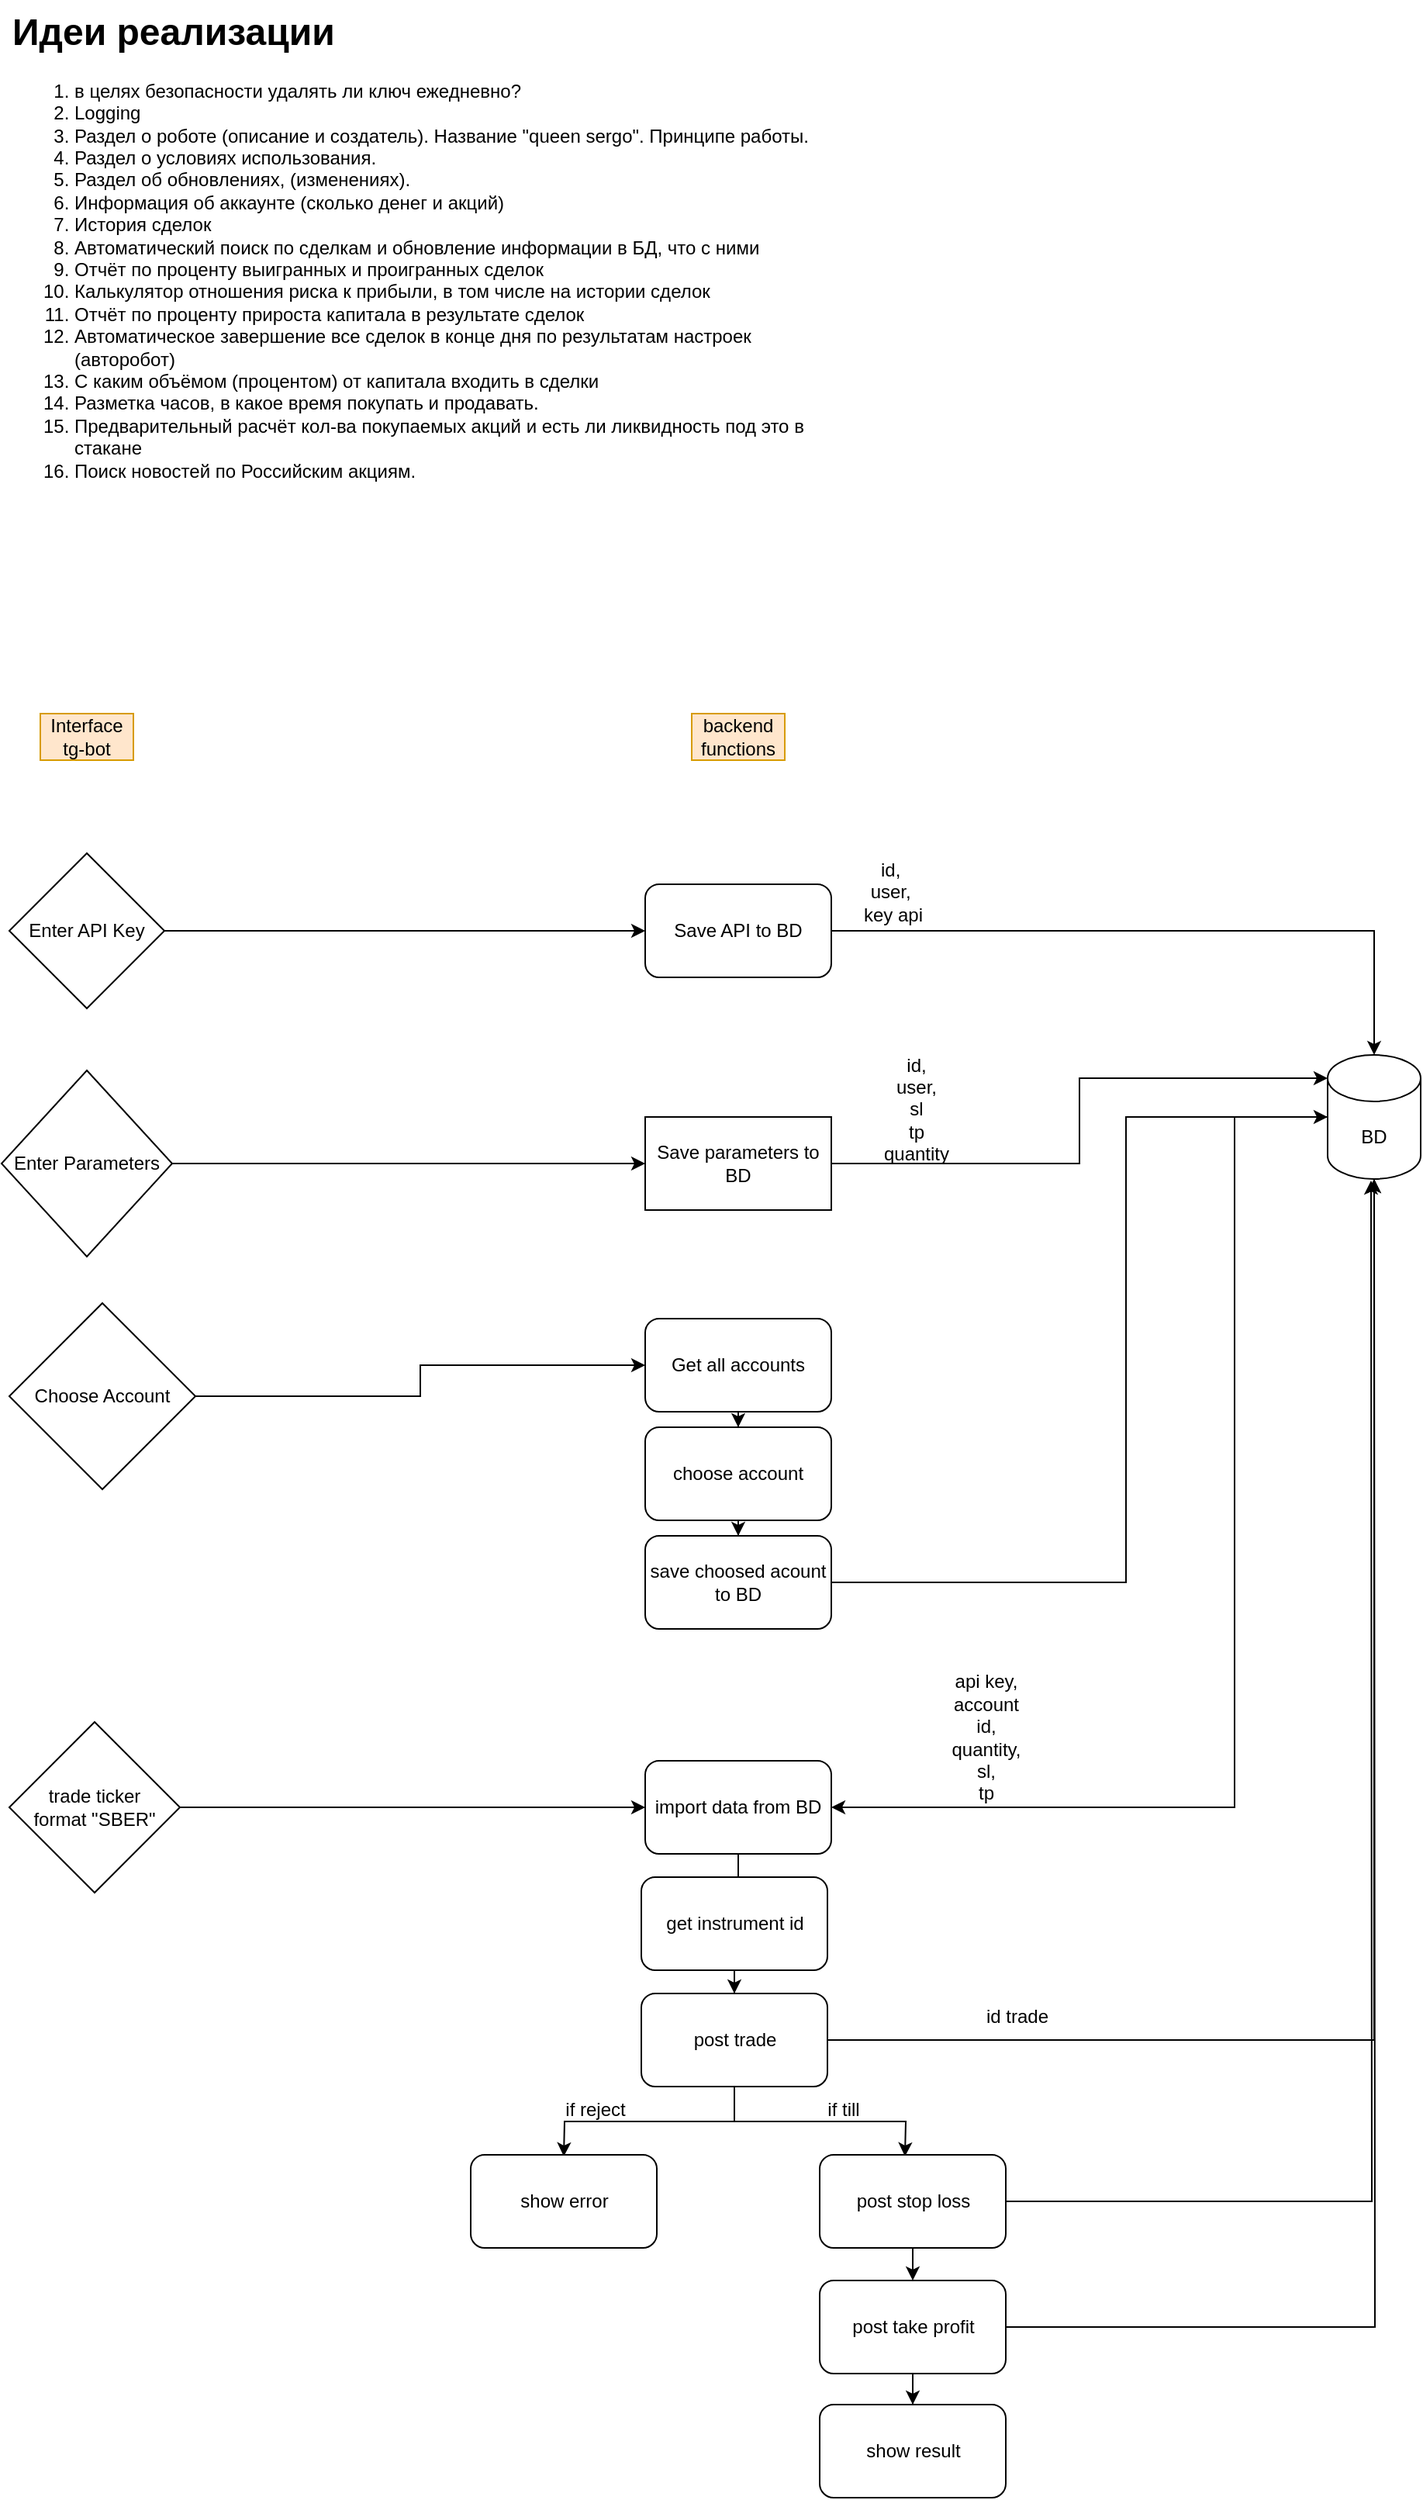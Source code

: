 <mxfile version="24.7.7">
  <diagram name="Страница — 1" id="HMDeQ90U2HN6mBr4qa_h">
    <mxGraphModel dx="744" dy="2274" grid="1" gridSize="10" guides="1" tooltips="1" connect="1" arrows="1" fold="1" page="1" pageScale="1" pageWidth="827" pageHeight="1169" math="0" shadow="0">
      <root>
        <mxCell id="0" />
        <mxCell id="1" parent="0" />
        <mxCell id="N7e5xdWSEYIiSyYDzp1l-2" value="Interface tg-bot" style="text;html=1;align=center;verticalAlign=middle;whiteSpace=wrap;rounded=0;fillColor=#ffe6cc;strokeColor=#d79b00;" parent="1" vertex="1">
          <mxGeometry x="100" y="110" width="60" height="30" as="geometry" />
        </mxCell>
        <mxCell id="N7e5xdWSEYIiSyYDzp1l-3" value="backend functions" style="text;html=1;align=center;verticalAlign=middle;whiteSpace=wrap;rounded=0;fillColor=#ffe6cc;strokeColor=#d79b00;" parent="1" vertex="1">
          <mxGeometry x="520" y="110" width="60" height="30" as="geometry" />
        </mxCell>
        <mxCell id="N7e5xdWSEYIiSyYDzp1l-26" style="edgeStyle=orthogonalEdgeStyle;rounded=0;orthogonalLoop=1;jettySize=auto;html=1;entryX=1;entryY=0.5;entryDx=0;entryDy=0;" parent="1" source="N7e5xdWSEYIiSyYDzp1l-4" target="N7e5xdWSEYIiSyYDzp1l-24" edge="1">
          <mxGeometry relative="1" as="geometry">
            <Array as="points">
              <mxPoint x="870" y="370" />
              <mxPoint x="870" y="815" />
            </Array>
          </mxGeometry>
        </mxCell>
        <mxCell id="N7e5xdWSEYIiSyYDzp1l-4" value="BD" style="shape=cylinder3;whiteSpace=wrap;html=1;boundedLbl=1;backgroundOutline=1;size=15;" parent="1" vertex="1">
          <mxGeometry x="930" y="330" width="60" height="80" as="geometry" />
        </mxCell>
        <mxCell id="N7e5xdWSEYIiSyYDzp1l-7" value="" style="edgeStyle=orthogonalEdgeStyle;rounded=0;orthogonalLoop=1;jettySize=auto;html=1;" parent="1" source="N7e5xdWSEYIiSyYDzp1l-5" target="N7e5xdWSEYIiSyYDzp1l-6" edge="1">
          <mxGeometry relative="1" as="geometry" />
        </mxCell>
        <mxCell id="N7e5xdWSEYIiSyYDzp1l-5" value="Enter API&amp;nbsp;&lt;span style=&quot;background-color: initial;&quot;&gt;Key&lt;/span&gt;" style="rhombus;whiteSpace=wrap;html=1;" parent="1" vertex="1">
          <mxGeometry x="80" y="200" width="100" height="100" as="geometry" />
        </mxCell>
        <mxCell id="N7e5xdWSEYIiSyYDzp1l-8" style="edgeStyle=orthogonalEdgeStyle;rounded=0;orthogonalLoop=1;jettySize=auto;html=1;" parent="1" source="N7e5xdWSEYIiSyYDzp1l-6" target="N7e5xdWSEYIiSyYDzp1l-4" edge="1">
          <mxGeometry relative="1" as="geometry" />
        </mxCell>
        <mxCell id="N7e5xdWSEYIiSyYDzp1l-6" value="Save API to BD" style="rounded=1;whiteSpace=wrap;html=1;" parent="1" vertex="1">
          <mxGeometry x="490" y="220" width="120" height="60" as="geometry" />
        </mxCell>
        <mxCell id="N7e5xdWSEYIiSyYDzp1l-12" value="" style="edgeStyle=orthogonalEdgeStyle;rounded=0;orthogonalLoop=1;jettySize=auto;html=1;" parent="1" source="N7e5xdWSEYIiSyYDzp1l-9" target="N7e5xdWSEYIiSyYDzp1l-11" edge="1">
          <mxGeometry relative="1" as="geometry" />
        </mxCell>
        <mxCell id="N7e5xdWSEYIiSyYDzp1l-9" value="Enter Parameters" style="rhombus;whiteSpace=wrap;html=1;" parent="1" vertex="1">
          <mxGeometry x="75" y="340" width="110" height="120" as="geometry" />
        </mxCell>
        <mxCell id="N7e5xdWSEYIiSyYDzp1l-10" value="id,&amp;nbsp;&lt;div&gt;user,&amp;nbsp;&lt;/div&gt;&lt;div&gt;key api&lt;/div&gt;" style="text;html=1;align=center;verticalAlign=middle;whiteSpace=wrap;rounded=0;" parent="1" vertex="1">
          <mxGeometry x="620" y="210" width="60" height="30" as="geometry" />
        </mxCell>
        <mxCell id="N7e5xdWSEYIiSyYDzp1l-11" value="Save parameters to BD" style="whiteSpace=wrap;html=1;" parent="1" vertex="1">
          <mxGeometry x="490" y="370" width="120" height="60" as="geometry" />
        </mxCell>
        <mxCell id="N7e5xdWSEYIiSyYDzp1l-13" style="edgeStyle=orthogonalEdgeStyle;rounded=0;orthogonalLoop=1;jettySize=auto;html=1;entryX=0;entryY=0;entryDx=0;entryDy=15;entryPerimeter=0;" parent="1" source="N7e5xdWSEYIiSyYDzp1l-11" target="N7e5xdWSEYIiSyYDzp1l-4" edge="1">
          <mxGeometry relative="1" as="geometry" />
        </mxCell>
        <mxCell id="N7e5xdWSEYIiSyYDzp1l-14" value="id,&lt;div&gt;user,&lt;/div&gt;&lt;div&gt;sl&lt;/div&gt;&lt;div&gt;tp&lt;/div&gt;&lt;div&gt;quantity&lt;/div&gt;" style="text;html=1;align=center;verticalAlign=middle;whiteSpace=wrap;rounded=0;" parent="1" vertex="1">
          <mxGeometry x="610" y="290" width="110" height="150" as="geometry" />
        </mxCell>
        <mxCell id="N7e5xdWSEYIiSyYDzp1l-17" value="" style="edgeStyle=orthogonalEdgeStyle;rounded=0;orthogonalLoop=1;jettySize=auto;html=1;" parent="1" source="N7e5xdWSEYIiSyYDzp1l-15" target="N7e5xdWSEYIiSyYDzp1l-16" edge="1">
          <mxGeometry relative="1" as="geometry" />
        </mxCell>
        <mxCell id="N7e5xdWSEYIiSyYDzp1l-15" value="Choose Account" style="rhombus;whiteSpace=wrap;html=1;" parent="1" vertex="1">
          <mxGeometry x="80" y="490" width="120" height="120" as="geometry" />
        </mxCell>
        <mxCell id="N7e5xdWSEYIiSyYDzp1l-19" value="" style="edgeStyle=orthogonalEdgeStyle;rounded=0;orthogonalLoop=1;jettySize=auto;html=1;" parent="1" source="N7e5xdWSEYIiSyYDzp1l-16" target="N7e5xdWSEYIiSyYDzp1l-18" edge="1">
          <mxGeometry relative="1" as="geometry" />
        </mxCell>
        <mxCell id="N7e5xdWSEYIiSyYDzp1l-16" value="Get all accounts" style="rounded=1;whiteSpace=wrap;html=1;" parent="1" vertex="1">
          <mxGeometry x="490" y="500" width="120" height="60" as="geometry" />
        </mxCell>
        <mxCell id="N7e5xdWSEYIiSyYDzp1l-21" value="" style="edgeStyle=orthogonalEdgeStyle;rounded=0;orthogonalLoop=1;jettySize=auto;html=1;" parent="1" source="N7e5xdWSEYIiSyYDzp1l-18" target="N7e5xdWSEYIiSyYDzp1l-20" edge="1">
          <mxGeometry relative="1" as="geometry" />
        </mxCell>
        <mxCell id="N7e5xdWSEYIiSyYDzp1l-18" value="choose account" style="rounded=1;whiteSpace=wrap;html=1;" parent="1" vertex="1">
          <mxGeometry x="490" y="570" width="120" height="60" as="geometry" />
        </mxCell>
        <mxCell id="N7e5xdWSEYIiSyYDzp1l-20" value="save choosed acount to BD" style="rounded=1;whiteSpace=wrap;html=1;" parent="1" vertex="1">
          <mxGeometry x="490" y="640" width="120" height="60" as="geometry" />
        </mxCell>
        <mxCell id="N7e5xdWSEYIiSyYDzp1l-22" style="edgeStyle=orthogonalEdgeStyle;rounded=0;orthogonalLoop=1;jettySize=auto;html=1;entryX=0;entryY=0.5;entryDx=0;entryDy=0;entryPerimeter=0;" parent="1" source="N7e5xdWSEYIiSyYDzp1l-20" target="N7e5xdWSEYIiSyYDzp1l-4" edge="1">
          <mxGeometry relative="1" as="geometry">
            <Array as="points">
              <mxPoint x="800" y="670" />
              <mxPoint x="800" y="370" />
            </Array>
          </mxGeometry>
        </mxCell>
        <mxCell id="N7e5xdWSEYIiSyYDzp1l-25" value="" style="edgeStyle=orthogonalEdgeStyle;rounded=0;orthogonalLoop=1;jettySize=auto;html=1;" parent="1" source="N7e5xdWSEYIiSyYDzp1l-23" target="N7e5xdWSEYIiSyYDzp1l-24" edge="1">
          <mxGeometry relative="1" as="geometry" />
        </mxCell>
        <mxCell id="N7e5xdWSEYIiSyYDzp1l-23" value="trade ticker&lt;div&gt;format &quot;SBER&quot;&lt;/div&gt;" style="rhombus;whiteSpace=wrap;html=1;" parent="1" vertex="1">
          <mxGeometry x="80" y="760" width="110" height="110" as="geometry" />
        </mxCell>
        <mxCell id="N7e5xdWSEYIiSyYDzp1l-29" value="" style="edgeStyle=orthogonalEdgeStyle;rounded=0;orthogonalLoop=1;jettySize=auto;html=1;" parent="1" source="N7e5xdWSEYIiSyYDzp1l-24" target="N7e5xdWSEYIiSyYDzp1l-28" edge="1">
          <mxGeometry relative="1" as="geometry" />
        </mxCell>
        <mxCell id="N7e5xdWSEYIiSyYDzp1l-24" value="import data from BD" style="rounded=1;whiteSpace=wrap;html=1;" parent="1" vertex="1">
          <mxGeometry x="490" y="785" width="120" height="60" as="geometry" />
        </mxCell>
        <mxCell id="N7e5xdWSEYIiSyYDzp1l-27" value="api key,&lt;div&gt;account id,&lt;/div&gt;&lt;div&gt;quantity,&lt;/div&gt;&lt;div&gt;sl,&lt;/div&gt;&lt;div&gt;tp&lt;/div&gt;" style="text;html=1;align=center;verticalAlign=middle;whiteSpace=wrap;rounded=0;" parent="1" vertex="1">
          <mxGeometry x="680" y="755" width="60" height="30" as="geometry" />
        </mxCell>
        <mxCell id="N7e5xdWSEYIiSyYDzp1l-31" value="" style="edgeStyle=orthogonalEdgeStyle;rounded=0;orthogonalLoop=1;jettySize=auto;html=1;" parent="1" source="N7e5xdWSEYIiSyYDzp1l-28" target="N7e5xdWSEYIiSyYDzp1l-30" edge="1">
          <mxGeometry relative="1" as="geometry" />
        </mxCell>
        <mxCell id="N7e5xdWSEYIiSyYDzp1l-28" value="get instrument id" style="rounded=1;whiteSpace=wrap;html=1;" parent="1" vertex="1">
          <mxGeometry x="487.5" y="860" width="120" height="60" as="geometry" />
        </mxCell>
        <mxCell id="N7e5xdWSEYIiSyYDzp1l-32" style="edgeStyle=orthogonalEdgeStyle;rounded=0;orthogonalLoop=1;jettySize=auto;html=1;exitX=0.5;exitY=1;exitDx=0;exitDy=0;" parent="1" source="N7e5xdWSEYIiSyYDzp1l-30" edge="1">
          <mxGeometry relative="1" as="geometry">
            <mxPoint x="437.5" y="1040" as="targetPoint" />
          </mxGeometry>
        </mxCell>
        <mxCell id="N7e5xdWSEYIiSyYDzp1l-33" style="edgeStyle=orthogonalEdgeStyle;rounded=0;orthogonalLoop=1;jettySize=auto;html=1;exitX=0.5;exitY=1;exitDx=0;exitDy=0;" parent="1" source="N7e5xdWSEYIiSyYDzp1l-30" edge="1">
          <mxGeometry relative="1" as="geometry">
            <mxPoint x="657.5" y="1040" as="targetPoint" />
          </mxGeometry>
        </mxCell>
        <mxCell id="N7e5xdWSEYIiSyYDzp1l-30" value="post trade" style="rounded=1;whiteSpace=wrap;html=1;" parent="1" vertex="1">
          <mxGeometry x="487.5" y="935" width="120" height="60" as="geometry" />
        </mxCell>
        <mxCell id="N7e5xdWSEYIiSyYDzp1l-34" value="if reject" style="text;html=1;align=center;verticalAlign=middle;whiteSpace=wrap;rounded=0;" parent="1" vertex="1">
          <mxGeometry x="427.5" y="995" width="60" height="30" as="geometry" />
        </mxCell>
        <mxCell id="N7e5xdWSEYIiSyYDzp1l-35" value="show error" style="rounded=1;whiteSpace=wrap;html=1;" parent="1" vertex="1">
          <mxGeometry x="377.5" y="1039" width="120" height="60" as="geometry" />
        </mxCell>
        <mxCell id="N7e5xdWSEYIiSyYDzp1l-36" value="if till" style="text;html=1;align=center;verticalAlign=middle;whiteSpace=wrap;rounded=0;" parent="1" vertex="1">
          <mxGeometry x="587.5" y="995" width="60" height="30" as="geometry" />
        </mxCell>
        <mxCell id="N7e5xdWSEYIiSyYDzp1l-39" value="" style="edgeStyle=orthogonalEdgeStyle;rounded=0;orthogonalLoop=1;jettySize=auto;html=1;" parent="1" source="N7e5xdWSEYIiSyYDzp1l-37" target="N7e5xdWSEYIiSyYDzp1l-38" edge="1">
          <mxGeometry relative="1" as="geometry" />
        </mxCell>
        <mxCell id="N7e5xdWSEYIiSyYDzp1l-37" value="post stop loss" style="rounded=1;whiteSpace=wrap;html=1;" parent="1" vertex="1">
          <mxGeometry x="602.5" y="1039" width="120" height="60" as="geometry" />
        </mxCell>
        <mxCell id="N7e5xdWSEYIiSyYDzp1l-43" style="edgeStyle=orthogonalEdgeStyle;rounded=0;orthogonalLoop=1;jettySize=auto;html=1;" parent="1" source="N7e5xdWSEYIiSyYDzp1l-38" edge="1">
          <mxGeometry relative="1" as="geometry">
            <mxPoint x="960" y="410" as="targetPoint" />
          </mxGeometry>
        </mxCell>
        <mxCell id="N7e5xdWSEYIiSyYDzp1l-45" value="" style="edgeStyle=orthogonalEdgeStyle;rounded=0;orthogonalLoop=1;jettySize=auto;html=1;" parent="1" source="N7e5xdWSEYIiSyYDzp1l-38" target="N7e5xdWSEYIiSyYDzp1l-44" edge="1">
          <mxGeometry relative="1" as="geometry" />
        </mxCell>
        <mxCell id="N7e5xdWSEYIiSyYDzp1l-38" value="post take profit" style="rounded=1;whiteSpace=wrap;html=1;" parent="1" vertex="1">
          <mxGeometry x="602.5" y="1120" width="120" height="60" as="geometry" />
        </mxCell>
        <mxCell id="N7e5xdWSEYIiSyYDzp1l-40" style="edgeStyle=orthogonalEdgeStyle;rounded=0;orthogonalLoop=1;jettySize=auto;html=1;entryX=0.5;entryY=1;entryDx=0;entryDy=0;entryPerimeter=0;exitX=1;exitY=0.5;exitDx=0;exitDy=0;" parent="1" source="N7e5xdWSEYIiSyYDzp1l-37" edge="1">
          <mxGeometry relative="1" as="geometry">
            <mxPoint x="608" y="1096" as="sourcePoint" />
            <mxPoint x="958" y="411" as="targetPoint" />
          </mxGeometry>
        </mxCell>
        <mxCell id="N7e5xdWSEYIiSyYDzp1l-41" value="id trade" style="text;html=1;align=center;verticalAlign=middle;whiteSpace=wrap;rounded=0;" parent="1" vertex="1">
          <mxGeometry x="700" y="935" width="60" height="30" as="geometry" />
        </mxCell>
        <mxCell id="N7e5xdWSEYIiSyYDzp1l-44" value="show result" style="rounded=1;whiteSpace=wrap;html=1;" parent="1" vertex="1">
          <mxGeometry x="602.5" y="1200" width="120" height="60" as="geometry" />
        </mxCell>
        <mxCell id="N7e5xdWSEYIiSyYDzp1l-46" style="edgeStyle=orthogonalEdgeStyle;rounded=0;orthogonalLoop=1;jettySize=auto;html=1;entryX=0.5;entryY=1;entryDx=0;entryDy=0;entryPerimeter=0;" parent="1" source="N7e5xdWSEYIiSyYDzp1l-30" target="N7e5xdWSEYIiSyYDzp1l-4" edge="1">
          <mxGeometry relative="1" as="geometry" />
        </mxCell>
        <mxCell id="N7e5xdWSEYIiSyYDzp1l-47" value="&lt;h1 style=&quot;margin-top: 0px;&quot;&gt;Идеи реализации&lt;/h1&gt;&lt;p&gt;&lt;/p&gt;&lt;ol&gt;&lt;li&gt;в целях безопасности удалять ли ключ ежедневно?&lt;/li&gt;&lt;li&gt;Logging&lt;/li&gt;&lt;li&gt;Раздел о роботе (описание и создатель). Название &quot;queen sergo&quot;. Принципе работы.&lt;/li&gt;&lt;li&gt;Раздел о условиях использования.&lt;/li&gt;&lt;li&gt;Раздел об обновлениях, (изменениях).&lt;/li&gt;&lt;li&gt;Информация об аккаунте (сколько денег и акций)&lt;/li&gt;&lt;li&gt;История сделок&lt;/li&gt;&lt;li&gt;Автоматический поиск по сделкам и обновление информации в БД, что с ними&lt;/li&gt;&lt;li&gt;Отчёт по проценту выигранных и проигранных сделок&lt;/li&gt;&lt;li&gt;Калькулятор отношения риска к прибыли, в том числе на истории сделок&lt;/li&gt;&lt;li&gt;Отчёт по проценту прироста капитала в результате сделок&lt;/li&gt;&lt;li&gt;Автоматическое завершение все сделок в конце дня по результатам настроек (авторобот)&lt;/li&gt;&lt;li&gt;С каким объёмом (процентом) от капитала входить в сделки&lt;/li&gt;&lt;li&gt;Разметка часов, в какое время покупать и продавать.&lt;/li&gt;&lt;li&gt;Предварительный расчёт кол-ва покупаемых акций и есть ли ликвидность под это в стакане&lt;/li&gt;&lt;li&gt;Поиск новостей по Российским акциям.&amp;nbsp;&lt;/li&gt;&lt;/ol&gt;&lt;p&gt;&lt;/p&gt;" style="text;html=1;whiteSpace=wrap;overflow=hidden;rounded=0;" parent="1" vertex="1">
          <mxGeometry x="80" y="-350" width="540" height="350" as="geometry" />
        </mxCell>
      </root>
    </mxGraphModel>
  </diagram>
</mxfile>

